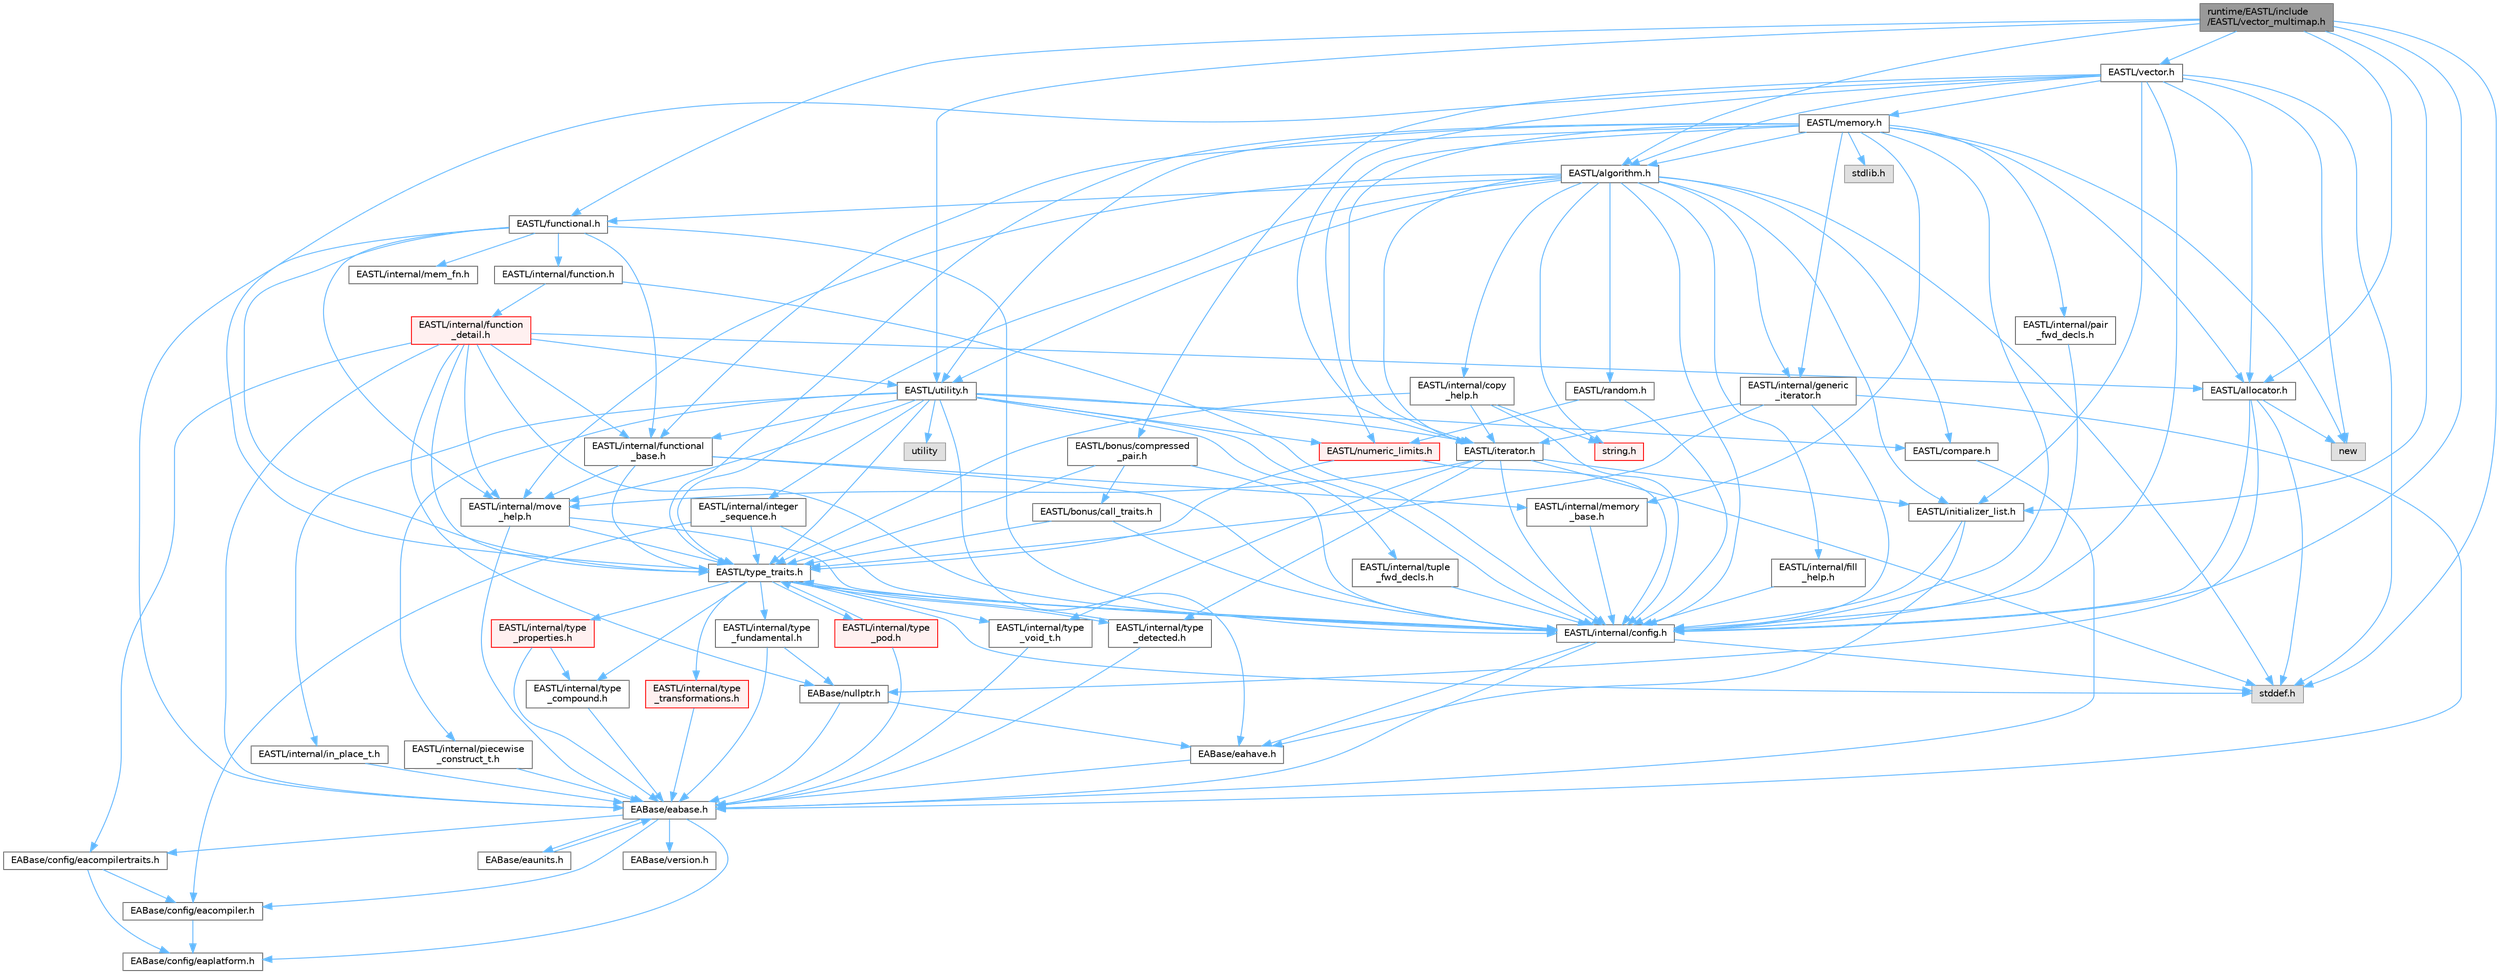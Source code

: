 digraph "runtime/EASTL/include/EASTL/vector_multimap.h"
{
 // LATEX_PDF_SIZE
  bgcolor="transparent";
  edge [fontname=Helvetica,fontsize=10,labelfontname=Helvetica,labelfontsize=10];
  node [fontname=Helvetica,fontsize=10,shape=box,height=0.2,width=0.4];
  Node1 [id="Node000001",label="runtime/EASTL/include\l/EASTL/vector_multimap.h",height=0.2,width=0.4,color="gray40", fillcolor="grey60", style="filled", fontcolor="black",tooltip=" "];
  Node1 -> Node2 [id="edge1_Node000001_Node000002",color="steelblue1",style="solid",tooltip=" "];
  Node2 [id="Node000002",label="EASTL/internal/config.h",height=0.2,width=0.4,color="grey40", fillcolor="white", style="filled",URL="$config_8h.html",tooltip=" "];
  Node2 -> Node3 [id="edge2_Node000002_Node000003",color="steelblue1",style="solid",tooltip=" "];
  Node3 [id="Node000003",label="EABase/eabase.h",height=0.2,width=0.4,color="grey40", fillcolor="white", style="filled",URL="$eabase_8h.html",tooltip=" "];
  Node3 -> Node4 [id="edge3_Node000003_Node000004",color="steelblue1",style="solid",tooltip=" "];
  Node4 [id="Node000004",label="EABase/config/eacompiler.h",height=0.2,width=0.4,color="grey40", fillcolor="white", style="filled",URL="$eacompiler_8h.html",tooltip=" "];
  Node4 -> Node5 [id="edge4_Node000004_Node000005",color="steelblue1",style="solid",tooltip=" "];
  Node5 [id="Node000005",label="EABase/config/eaplatform.h",height=0.2,width=0.4,color="grey40", fillcolor="white", style="filled",URL="$eaplatform_8h.html",tooltip=" "];
  Node3 -> Node6 [id="edge5_Node000003_Node000006",color="steelblue1",style="solid",tooltip=" "];
  Node6 [id="Node000006",label="EABase/config/eacompilertraits.h",height=0.2,width=0.4,color="grey40", fillcolor="white", style="filled",URL="$eacompilertraits_8h.html",tooltip=" "];
  Node6 -> Node5 [id="edge6_Node000006_Node000005",color="steelblue1",style="solid",tooltip=" "];
  Node6 -> Node4 [id="edge7_Node000006_Node000004",color="steelblue1",style="solid",tooltip=" "];
  Node3 -> Node5 [id="edge8_Node000003_Node000005",color="steelblue1",style="solid",tooltip=" "];
  Node3 -> Node7 [id="edge9_Node000003_Node000007",color="steelblue1",style="solid",tooltip=" "];
  Node7 [id="Node000007",label="EABase/version.h",height=0.2,width=0.4,color="grey40", fillcolor="white", style="filled",URL="$_e_a_s_t_l_2packages_2_e_a_base_2include_2_common_2_e_a_base_2version_8h.html",tooltip=" "];
  Node3 -> Node8 [id="edge10_Node000003_Node000008",color="steelblue1",style="solid",tooltip=" "];
  Node8 [id="Node000008",label="EABase/eaunits.h",height=0.2,width=0.4,color="grey40", fillcolor="white", style="filled",URL="$eaunits_8h.html",tooltip=" "];
  Node8 -> Node3 [id="edge11_Node000008_Node000003",color="steelblue1",style="solid",tooltip=" "];
  Node2 -> Node9 [id="edge12_Node000002_Node000009",color="steelblue1",style="solid",tooltip=" "];
  Node9 [id="Node000009",label="EABase/eahave.h",height=0.2,width=0.4,color="grey40", fillcolor="white", style="filled",URL="$eahave_8h.html",tooltip=" "];
  Node9 -> Node3 [id="edge13_Node000009_Node000003",color="steelblue1",style="solid",tooltip=" "];
  Node2 -> Node10 [id="edge14_Node000002_Node000010",color="steelblue1",style="solid",tooltip=" "];
  Node10 [id="Node000010",label="stddef.h",height=0.2,width=0.4,color="grey60", fillcolor="#E0E0E0", style="filled",tooltip=" "];
  Node1 -> Node11 [id="edge15_Node000001_Node000011",color="steelblue1",style="solid",tooltip=" "];
  Node11 [id="Node000011",label="EASTL/allocator.h",height=0.2,width=0.4,color="grey40", fillcolor="white", style="filled",URL="$allocator_8h.html",tooltip=" "];
  Node11 -> Node2 [id="edge16_Node000011_Node000002",color="steelblue1",style="solid",tooltip=" "];
  Node11 -> Node12 [id="edge17_Node000011_Node000012",color="steelblue1",style="solid",tooltip=" "];
  Node12 [id="Node000012",label="EABase/nullptr.h",height=0.2,width=0.4,color="grey40", fillcolor="white", style="filled",URL="$nullptr_8h.html",tooltip=" "];
  Node12 -> Node3 [id="edge18_Node000012_Node000003",color="steelblue1",style="solid",tooltip=" "];
  Node12 -> Node9 [id="edge19_Node000012_Node000009",color="steelblue1",style="solid",tooltip=" "];
  Node11 -> Node10 [id="edge20_Node000011_Node000010",color="steelblue1",style="solid",tooltip=" "];
  Node11 -> Node13 [id="edge21_Node000011_Node000013",color="steelblue1",style="solid",tooltip=" "];
  Node13 [id="Node000013",label="new",height=0.2,width=0.4,color="grey60", fillcolor="#E0E0E0", style="filled",tooltip=" "];
  Node1 -> Node14 [id="edge22_Node000001_Node000014",color="steelblue1",style="solid",tooltip=" "];
  Node14 [id="Node000014",label="EASTL/functional.h",height=0.2,width=0.4,color="grey40", fillcolor="white", style="filled",URL="$_e_a_s_t_l_2include_2_e_a_s_t_l_2functional_8h.html",tooltip=" "];
  Node14 -> Node3 [id="edge23_Node000014_Node000003",color="steelblue1",style="solid",tooltip=" "];
  Node14 -> Node2 [id="edge24_Node000014_Node000002",color="steelblue1",style="solid",tooltip=" "];
  Node14 -> Node15 [id="edge25_Node000014_Node000015",color="steelblue1",style="solid",tooltip=" "];
  Node15 [id="Node000015",label="EASTL/internal/move\l_help.h",height=0.2,width=0.4,color="grey40", fillcolor="white", style="filled",URL="$move__help_8h.html",tooltip=" "];
  Node15 -> Node3 [id="edge26_Node000015_Node000003",color="steelblue1",style="solid",tooltip=" "];
  Node15 -> Node2 [id="edge27_Node000015_Node000002",color="steelblue1",style="solid",tooltip=" "];
  Node15 -> Node16 [id="edge28_Node000015_Node000016",color="steelblue1",style="solid",tooltip=" "];
  Node16 [id="Node000016",label="EASTL/type_traits.h",height=0.2,width=0.4,color="grey40", fillcolor="white", style="filled",URL="$_e_a_s_t_l_2include_2_e_a_s_t_l_2type__traits_8h.html",tooltip=" "];
  Node16 -> Node2 [id="edge29_Node000016_Node000002",color="steelblue1",style="solid",tooltip=" "];
  Node16 -> Node10 [id="edge30_Node000016_Node000010",color="steelblue1",style="solid",tooltip=" "];
  Node16 -> Node17 [id="edge31_Node000016_Node000017",color="steelblue1",style="solid",tooltip=" "];
  Node17 [id="Node000017",label="EASTL/internal/type\l_fundamental.h",height=0.2,width=0.4,color="grey40", fillcolor="white", style="filled",URL="$type__fundamental_8h.html",tooltip=" "];
  Node17 -> Node3 [id="edge32_Node000017_Node000003",color="steelblue1",style="solid",tooltip=" "];
  Node17 -> Node12 [id="edge33_Node000017_Node000012",color="steelblue1",style="solid",tooltip=" "];
  Node16 -> Node18 [id="edge34_Node000016_Node000018",color="steelblue1",style="solid",tooltip=" "];
  Node18 [id="Node000018",label="EASTL/internal/type\l_transformations.h",height=0.2,width=0.4,color="red", fillcolor="#FFF0F0", style="filled",URL="$type__transformations_8h.html",tooltip=" "];
  Node18 -> Node3 [id="edge35_Node000018_Node000003",color="steelblue1",style="solid",tooltip=" "];
  Node16 -> Node20 [id="edge36_Node000016_Node000020",color="steelblue1",style="solid",tooltip=" "];
  Node20 [id="Node000020",label="EASTL/internal/type\l_void_t.h",height=0.2,width=0.4,color="grey40", fillcolor="white", style="filled",URL="$type__void__t_8h.html",tooltip=" "];
  Node20 -> Node3 [id="edge37_Node000020_Node000003",color="steelblue1",style="solid",tooltip=" "];
  Node16 -> Node21 [id="edge38_Node000016_Node000021",color="steelblue1",style="solid",tooltip=" "];
  Node21 [id="Node000021",label="EASTL/internal/type\l_properties.h",height=0.2,width=0.4,color="red", fillcolor="#FFF0F0", style="filled",URL="$type__properties_8h.html",tooltip=" "];
  Node21 -> Node3 [id="edge39_Node000021_Node000003",color="steelblue1",style="solid",tooltip=" "];
  Node21 -> Node22 [id="edge40_Node000021_Node000022",color="steelblue1",style="solid",tooltip=" "];
  Node22 [id="Node000022",label="EASTL/internal/type\l_compound.h",height=0.2,width=0.4,color="grey40", fillcolor="white", style="filled",URL="$type__compound_8h.html",tooltip=" "];
  Node22 -> Node3 [id="edge41_Node000022_Node000003",color="steelblue1",style="solid",tooltip=" "];
  Node16 -> Node22 [id="edge42_Node000016_Node000022",color="steelblue1",style="solid",tooltip=" "];
  Node16 -> Node23 [id="edge43_Node000016_Node000023",color="steelblue1",style="solid",tooltip=" "];
  Node23 [id="Node000023",label="EASTL/internal/type\l_pod.h",height=0.2,width=0.4,color="red", fillcolor="#FFF0F0", style="filled",URL="$type__pod_8h.html",tooltip=" "];
  Node23 -> Node3 [id="edge44_Node000023_Node000003",color="steelblue1",style="solid",tooltip=" "];
  Node23 -> Node16 [id="edge45_Node000023_Node000016",color="steelblue1",style="solid",tooltip=" "];
  Node16 -> Node24 [id="edge46_Node000016_Node000024",color="steelblue1",style="solid",tooltip=" "];
  Node24 [id="Node000024",label="EASTL/internal/type\l_detected.h",height=0.2,width=0.4,color="grey40", fillcolor="white", style="filled",URL="$type__detected_8h.html",tooltip=" "];
  Node24 -> Node3 [id="edge47_Node000024_Node000003",color="steelblue1",style="solid",tooltip=" "];
  Node24 -> Node16 [id="edge48_Node000024_Node000016",color="steelblue1",style="solid",tooltip=" "];
  Node14 -> Node16 [id="edge49_Node000014_Node000016",color="steelblue1",style="solid",tooltip=" "];
  Node14 -> Node25 [id="edge50_Node000014_Node000025",color="steelblue1",style="solid",tooltip=" "];
  Node25 [id="Node000025",label="EASTL/internal/functional\l_base.h",height=0.2,width=0.4,color="grey40", fillcolor="white", style="filled",URL="$functional__base_8h.html",tooltip=" "];
  Node25 -> Node2 [id="edge51_Node000025_Node000002",color="steelblue1",style="solid",tooltip=" "];
  Node25 -> Node26 [id="edge52_Node000025_Node000026",color="steelblue1",style="solid",tooltip=" "];
  Node26 [id="Node000026",label="EASTL/internal/memory\l_base.h",height=0.2,width=0.4,color="grey40", fillcolor="white", style="filled",URL="$memory__base_8h.html",tooltip=" "];
  Node26 -> Node2 [id="edge53_Node000026_Node000002",color="steelblue1",style="solid",tooltip=" "];
  Node25 -> Node15 [id="edge54_Node000025_Node000015",color="steelblue1",style="solid",tooltip=" "];
  Node25 -> Node16 [id="edge55_Node000025_Node000016",color="steelblue1",style="solid",tooltip=" "];
  Node14 -> Node27 [id="edge56_Node000014_Node000027",color="steelblue1",style="solid",tooltip=" "];
  Node27 [id="Node000027",label="EASTL/internal/mem_fn.h",height=0.2,width=0.4,color="grey40", fillcolor="white", style="filled",URL="$mem__fn_8h.html",tooltip=" "];
  Node14 -> Node28 [id="edge57_Node000014_Node000028",color="steelblue1",style="solid",tooltip=" "];
  Node28 [id="Node000028",label="EASTL/internal/function.h",height=0.2,width=0.4,color="grey40", fillcolor="white", style="filled",URL="$_e_a_s_t_l_2include_2_e_a_s_t_l_2internal_2function_8h.html",tooltip=" "];
  Node28 -> Node2 [id="edge58_Node000028_Node000002",color="steelblue1",style="solid",tooltip=" "];
  Node28 -> Node29 [id="edge59_Node000028_Node000029",color="steelblue1",style="solid",tooltip=" "];
  Node29 [id="Node000029",label="EASTL/internal/function\l_detail.h",height=0.2,width=0.4,color="red", fillcolor="#FFF0F0", style="filled",URL="$function__detail_8h.html",tooltip=" "];
  Node29 -> Node6 [id="edge60_Node000029_Node000006",color="steelblue1",style="solid",tooltip=" "];
  Node29 -> Node3 [id="edge61_Node000029_Node000003",color="steelblue1",style="solid",tooltip=" "];
  Node29 -> Node12 [id="edge62_Node000029_Node000012",color="steelblue1",style="solid",tooltip=" "];
  Node29 -> Node11 [id="edge63_Node000029_Node000011",color="steelblue1",style="solid",tooltip=" "];
  Node29 -> Node2 [id="edge64_Node000029_Node000002",color="steelblue1",style="solid",tooltip=" "];
  Node29 -> Node25 [id="edge65_Node000029_Node000025",color="steelblue1",style="solid",tooltip=" "];
  Node29 -> Node15 [id="edge66_Node000029_Node000015",color="steelblue1",style="solid",tooltip=" "];
  Node29 -> Node16 [id="edge67_Node000029_Node000016",color="steelblue1",style="solid",tooltip=" "];
  Node29 -> Node31 [id="edge68_Node000029_Node000031",color="steelblue1",style="solid",tooltip=" "];
  Node31 [id="Node000031",label="EASTL/utility.h",height=0.2,width=0.4,color="grey40", fillcolor="white", style="filled",URL="$_e_a_s_t_l_2include_2_e_a_s_t_l_2utility_8h.html",tooltip=" "];
  Node31 -> Node2 [id="edge69_Node000031_Node000002",color="steelblue1",style="solid",tooltip=" "];
  Node31 -> Node16 [id="edge70_Node000031_Node000016",color="steelblue1",style="solid",tooltip=" "];
  Node31 -> Node32 [id="edge71_Node000031_Node000032",color="steelblue1",style="solid",tooltip=" "];
  Node32 [id="Node000032",label="EASTL/iterator.h",height=0.2,width=0.4,color="grey40", fillcolor="white", style="filled",URL="$_e_a_s_t_l_2include_2_e_a_s_t_l_2iterator_8h.html",tooltip=" "];
  Node32 -> Node2 [id="edge72_Node000032_Node000002",color="steelblue1",style="solid",tooltip=" "];
  Node32 -> Node15 [id="edge73_Node000032_Node000015",color="steelblue1",style="solid",tooltip=" "];
  Node32 -> Node24 [id="edge74_Node000032_Node000024",color="steelblue1",style="solid",tooltip=" "];
  Node32 -> Node20 [id="edge75_Node000032_Node000020",color="steelblue1",style="solid",tooltip=" "];
  Node32 -> Node33 [id="edge76_Node000032_Node000033",color="steelblue1",style="solid",tooltip=" "];
  Node33 [id="Node000033",label="EASTL/initializer_list.h",height=0.2,width=0.4,color="grey40", fillcolor="white", style="filled",URL="$initializer__list_8h.html",tooltip=" "];
  Node33 -> Node2 [id="edge77_Node000033_Node000002",color="steelblue1",style="solid",tooltip=" "];
  Node33 -> Node9 [id="edge78_Node000033_Node000009",color="steelblue1",style="solid",tooltip=" "];
  Node32 -> Node10 [id="edge79_Node000032_Node000010",color="steelblue1",style="solid",tooltip=" "];
  Node31 -> Node34 [id="edge80_Node000031_Node000034",color="steelblue1",style="solid",tooltip=" "];
  Node34 [id="Node000034",label="EASTL/numeric_limits.h",height=0.2,width=0.4,color="red", fillcolor="#FFF0F0", style="filled",URL="$numeric__limits_8h.html",tooltip=" "];
  Node34 -> Node2 [id="edge81_Node000034_Node000002",color="steelblue1",style="solid",tooltip=" "];
  Node34 -> Node16 [id="edge82_Node000034_Node000016",color="steelblue1",style="solid",tooltip=" "];
  Node31 -> Node36 [id="edge83_Node000031_Node000036",color="steelblue1",style="solid",tooltip=" "];
  Node36 [id="Node000036",label="EASTL/compare.h",height=0.2,width=0.4,color="grey40", fillcolor="white", style="filled",URL="$compare_8h.html",tooltip=" "];
  Node36 -> Node3 [id="edge84_Node000036_Node000003",color="steelblue1",style="solid",tooltip=" "];
  Node31 -> Node25 [id="edge85_Node000031_Node000025",color="steelblue1",style="solid",tooltip=" "];
  Node31 -> Node15 [id="edge86_Node000031_Node000015",color="steelblue1",style="solid",tooltip=" "];
  Node31 -> Node9 [id="edge87_Node000031_Node000009",color="steelblue1",style="solid",tooltip=" "];
  Node31 -> Node37 [id="edge88_Node000031_Node000037",color="steelblue1",style="solid",tooltip=" "];
  Node37 [id="Node000037",label="EASTL/internal/integer\l_sequence.h",height=0.2,width=0.4,color="grey40", fillcolor="white", style="filled",URL="$integer__sequence_8h.html",tooltip=" "];
  Node37 -> Node4 [id="edge89_Node000037_Node000004",color="steelblue1",style="solid",tooltip=" "];
  Node37 -> Node2 [id="edge90_Node000037_Node000002",color="steelblue1",style="solid",tooltip=" "];
  Node37 -> Node16 [id="edge91_Node000037_Node000016",color="steelblue1",style="solid",tooltip=" "];
  Node31 -> Node38 [id="edge92_Node000031_Node000038",color="steelblue1",style="solid",tooltip=" "];
  Node38 [id="Node000038",label="EASTL/internal/tuple\l_fwd_decls.h",height=0.2,width=0.4,color="grey40", fillcolor="white", style="filled",URL="$tuple__fwd__decls_8h.html",tooltip=" "];
  Node38 -> Node2 [id="edge93_Node000038_Node000002",color="steelblue1",style="solid",tooltip=" "];
  Node31 -> Node39 [id="edge94_Node000031_Node000039",color="steelblue1",style="solid",tooltip=" "];
  Node39 [id="Node000039",label="EASTL/internal/in_place_t.h",height=0.2,width=0.4,color="grey40", fillcolor="white", style="filled",URL="$in__place__t_8h.html",tooltip=" "];
  Node39 -> Node3 [id="edge95_Node000039_Node000003",color="steelblue1",style="solid",tooltip=" "];
  Node31 -> Node40 [id="edge96_Node000031_Node000040",color="steelblue1",style="solid",tooltip=" "];
  Node40 [id="Node000040",label="EASTL/internal/piecewise\l_construct_t.h",height=0.2,width=0.4,color="grey40", fillcolor="white", style="filled",URL="$piecewise__construct__t_8h.html",tooltip=" "];
  Node40 -> Node3 [id="edge97_Node000040_Node000003",color="steelblue1",style="solid",tooltip=" "];
  Node31 -> Node41 [id="edge98_Node000031_Node000041",color="steelblue1",style="solid",tooltip=" "];
  Node41 [id="Node000041",label="utility",height=0.2,width=0.4,color="grey60", fillcolor="#E0E0E0", style="filled",tooltip=" "];
  Node1 -> Node42 [id="edge99_Node000001_Node000042",color="steelblue1",style="solid",tooltip=" "];
  Node42 [id="Node000042",label="EASTL/vector.h",height=0.2,width=0.4,color="grey40", fillcolor="white", style="filled",URL="$_e_a_s_t_l_2include_2_e_a_s_t_l_2vector_8h.html",tooltip=" "];
  Node42 -> Node43 [id="edge100_Node000042_Node000043",color="steelblue1",style="solid",tooltip=" "];
  Node43 [id="Node000043",label="EASTL/algorithm.h",height=0.2,width=0.4,color="grey40", fillcolor="white", style="filled",URL="$_e_a_s_t_l_2include_2_e_a_s_t_l_2algorithm_8h.html",tooltip=" "];
  Node43 -> Node2 [id="edge101_Node000043_Node000002",color="steelblue1",style="solid",tooltip=" "];
  Node43 -> Node16 [id="edge102_Node000043_Node000016",color="steelblue1",style="solid",tooltip=" "];
  Node43 -> Node15 [id="edge103_Node000043_Node000015",color="steelblue1",style="solid",tooltip=" "];
  Node43 -> Node44 [id="edge104_Node000043_Node000044",color="steelblue1",style="solid",tooltip=" "];
  Node44 [id="Node000044",label="EASTL/internal/copy\l_help.h",height=0.2,width=0.4,color="grey40", fillcolor="white", style="filled",URL="$copy__help_8h.html",tooltip=" "];
  Node44 -> Node2 [id="edge105_Node000044_Node000002",color="steelblue1",style="solid",tooltip=" "];
  Node44 -> Node16 [id="edge106_Node000044_Node000016",color="steelblue1",style="solid",tooltip=" "];
  Node44 -> Node32 [id="edge107_Node000044_Node000032",color="steelblue1",style="solid",tooltip=" "];
  Node44 -> Node45 [id="edge108_Node000044_Node000045",color="steelblue1",style="solid",tooltip=" "];
  Node45 [id="Node000045",label="string.h",height=0.2,width=0.4,color="red", fillcolor="#FFF0F0", style="filled",URL="$string_8h.html",tooltip=" "];
  Node43 -> Node150 [id="edge109_Node000043_Node000150",color="steelblue1",style="solid",tooltip=" "];
  Node150 [id="Node000150",label="EASTL/internal/fill\l_help.h",height=0.2,width=0.4,color="grey40", fillcolor="white", style="filled",URL="$fill__help_8h.html",tooltip=" "];
  Node150 -> Node2 [id="edge110_Node000150_Node000002",color="steelblue1",style="solid",tooltip=" "];
  Node43 -> Node33 [id="edge111_Node000043_Node000033",color="steelblue1",style="solid",tooltip=" "];
  Node43 -> Node32 [id="edge112_Node000043_Node000032",color="steelblue1",style="solid",tooltip=" "];
  Node43 -> Node14 [id="edge113_Node000043_Node000014",color="steelblue1",style="solid",tooltip=" "];
  Node43 -> Node31 [id="edge114_Node000043_Node000031",color="steelblue1",style="solid",tooltip=" "];
  Node43 -> Node56 [id="edge115_Node000043_Node000056",color="steelblue1",style="solid",tooltip=" "];
  Node56 [id="Node000056",label="EASTL/internal/generic\l_iterator.h",height=0.2,width=0.4,color="grey40", fillcolor="white", style="filled",URL="$generic__iterator_8h.html",tooltip=" "];
  Node56 -> Node3 [id="edge116_Node000056_Node000003",color="steelblue1",style="solid",tooltip=" "];
  Node56 -> Node2 [id="edge117_Node000056_Node000002",color="steelblue1",style="solid",tooltip=" "];
  Node56 -> Node32 [id="edge118_Node000056_Node000032",color="steelblue1",style="solid",tooltip=" "];
  Node56 -> Node16 [id="edge119_Node000056_Node000016",color="steelblue1",style="solid",tooltip=" "];
  Node43 -> Node151 [id="edge120_Node000043_Node000151",color="steelblue1",style="solid",tooltip=" "];
  Node151 [id="Node000151",label="EASTL/random.h",height=0.2,width=0.4,color="grey40", fillcolor="white", style="filled",URL="$random_8h.html",tooltip=" "];
  Node151 -> Node2 [id="edge121_Node000151_Node000002",color="steelblue1",style="solid",tooltip=" "];
  Node151 -> Node34 [id="edge122_Node000151_Node000034",color="steelblue1",style="solid",tooltip=" "];
  Node43 -> Node36 [id="edge123_Node000043_Node000036",color="steelblue1",style="solid",tooltip=" "];
  Node43 -> Node10 [id="edge124_Node000043_Node000010",color="steelblue1",style="solid",tooltip=" "];
  Node43 -> Node45 [id="edge125_Node000043_Node000045",color="steelblue1",style="solid",tooltip=" "];
  Node42 -> Node11 [id="edge126_Node000042_Node000011",color="steelblue1",style="solid",tooltip=" "];
  Node42 -> Node63 [id="edge127_Node000042_Node000063",color="steelblue1",style="solid",tooltip=" "];
  Node63 [id="Node000063",label="EASTL/bonus/compressed\l_pair.h",height=0.2,width=0.4,color="grey40", fillcolor="white", style="filled",URL="$compressed__pair_8h.html",tooltip=" "];
  Node63 -> Node2 [id="edge128_Node000063_Node000002",color="steelblue1",style="solid",tooltip=" "];
  Node63 -> Node16 [id="edge129_Node000063_Node000016",color="steelblue1",style="solid",tooltip=" "];
  Node63 -> Node64 [id="edge130_Node000063_Node000064",color="steelblue1",style="solid",tooltip=" "];
  Node64 [id="Node000064",label="EASTL/bonus/call_traits.h",height=0.2,width=0.4,color="grey40", fillcolor="white", style="filled",URL="$call__traits_8h.html",tooltip=" "];
  Node64 -> Node2 [id="edge131_Node000064_Node000002",color="steelblue1",style="solid",tooltip=" "];
  Node64 -> Node16 [id="edge132_Node000064_Node000016",color="steelblue1",style="solid",tooltip=" "];
  Node42 -> Node33 [id="edge133_Node000042_Node000033",color="steelblue1",style="solid",tooltip=" "];
  Node42 -> Node2 [id="edge134_Node000042_Node000002",color="steelblue1",style="solid",tooltip=" "];
  Node42 -> Node32 [id="edge135_Node000042_Node000032",color="steelblue1",style="solid",tooltip=" "];
  Node42 -> Node55 [id="edge136_Node000042_Node000055",color="steelblue1",style="solid",tooltip=" "];
  Node55 [id="Node000055",label="EASTL/memory.h",height=0.2,width=0.4,color="grey40", fillcolor="white", style="filled",URL="$_e_a_s_t_l_2include_2_e_a_s_t_l_2memory_8h.html",tooltip=" "];
  Node55 -> Node2 [id="edge137_Node000055_Node000002",color="steelblue1",style="solid",tooltip=" "];
  Node55 -> Node26 [id="edge138_Node000055_Node000026",color="steelblue1",style="solid",tooltip=" "];
  Node55 -> Node56 [id="edge139_Node000055_Node000056",color="steelblue1",style="solid",tooltip=" "];
  Node55 -> Node57 [id="edge140_Node000055_Node000057",color="steelblue1",style="solid",tooltip=" "];
  Node57 [id="Node000057",label="EASTL/internal/pair\l_fwd_decls.h",height=0.2,width=0.4,color="grey40", fillcolor="white", style="filled",URL="$pair__fwd__decls_8h.html",tooltip=" "];
  Node57 -> Node2 [id="edge141_Node000057_Node000002",color="steelblue1",style="solid",tooltip=" "];
  Node55 -> Node25 [id="edge142_Node000055_Node000025",color="steelblue1",style="solid",tooltip=" "];
  Node55 -> Node43 [id="edge143_Node000055_Node000043",color="steelblue1",style="solid",tooltip=" "];
  Node55 -> Node16 [id="edge144_Node000055_Node000016",color="steelblue1",style="solid",tooltip=" "];
  Node55 -> Node11 [id="edge145_Node000055_Node000011",color="steelblue1",style="solid",tooltip=" "];
  Node55 -> Node32 [id="edge146_Node000055_Node000032",color="steelblue1",style="solid",tooltip=" "];
  Node55 -> Node31 [id="edge147_Node000055_Node000031",color="steelblue1",style="solid",tooltip=" "];
  Node55 -> Node34 [id="edge148_Node000055_Node000034",color="steelblue1",style="solid",tooltip=" "];
  Node55 -> Node58 [id="edge149_Node000055_Node000058",color="steelblue1",style="solid",tooltip=" "];
  Node58 [id="Node000058",label="stdlib.h",height=0.2,width=0.4,color="grey60", fillcolor="#E0E0E0", style="filled",tooltip=" "];
  Node55 -> Node13 [id="edge150_Node000055_Node000013",color="steelblue1",style="solid",tooltip=" "];
  Node42 -> Node16 [id="edge151_Node000042_Node000016",color="steelblue1",style="solid",tooltip=" "];
  Node42 -> Node10 [id="edge152_Node000042_Node000010",color="steelblue1",style="solid",tooltip=" "];
  Node42 -> Node13 [id="edge153_Node000042_Node000013",color="steelblue1",style="solid",tooltip=" "];
  Node1 -> Node31 [id="edge154_Node000001_Node000031",color="steelblue1",style="solid",tooltip=" "];
  Node1 -> Node43 [id="edge155_Node000001_Node000043",color="steelblue1",style="solid",tooltip=" "];
  Node1 -> Node33 [id="edge156_Node000001_Node000033",color="steelblue1",style="solid",tooltip=" "];
  Node1 -> Node10 [id="edge157_Node000001_Node000010",color="steelblue1",style="solid",tooltip=" "];
}
